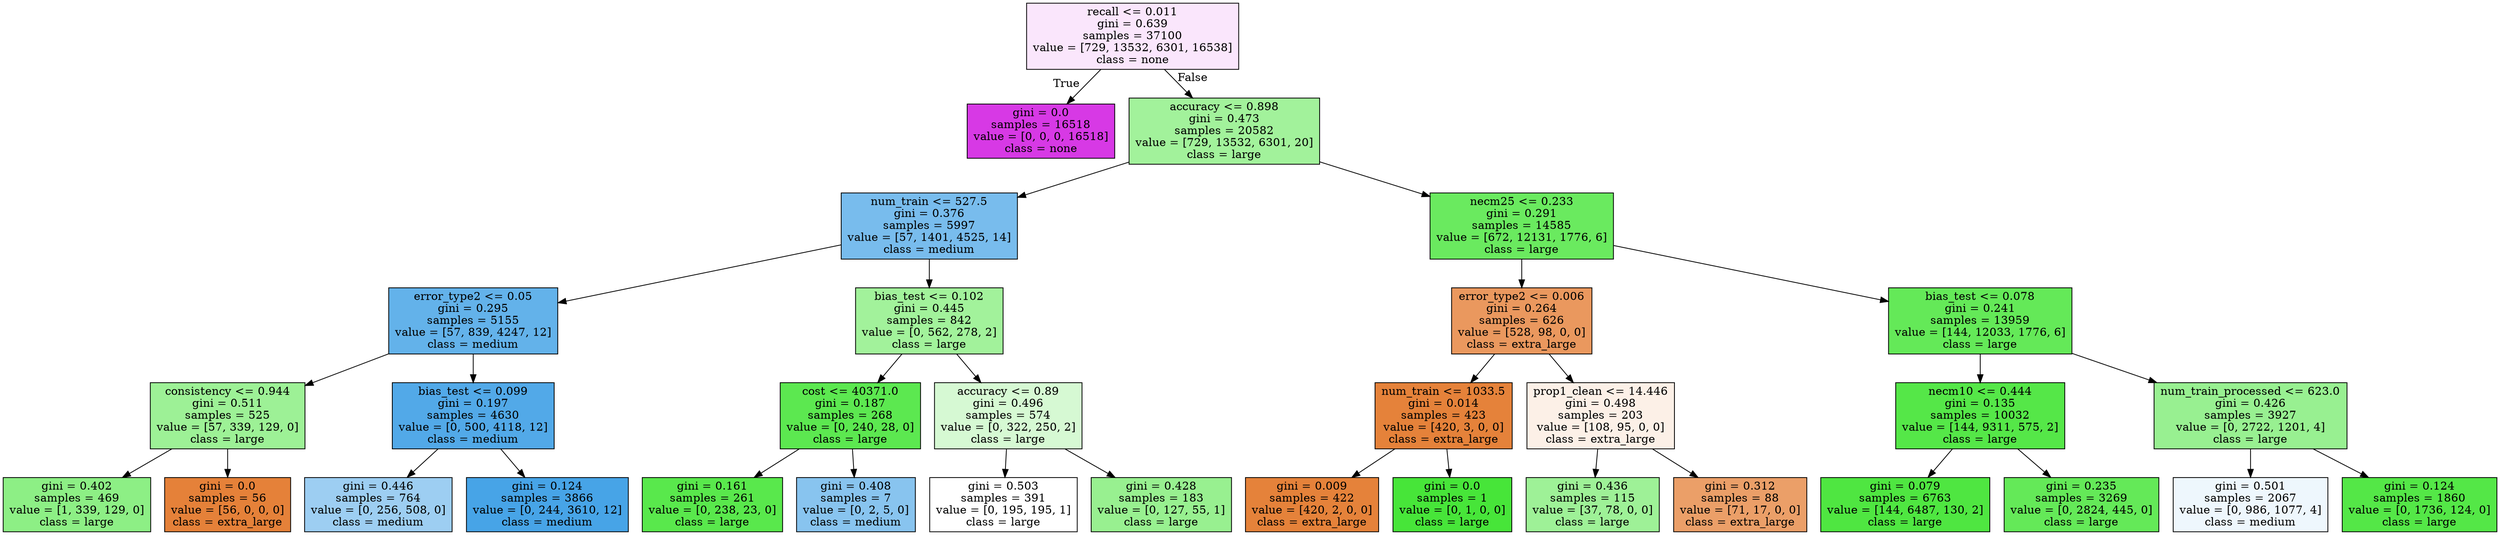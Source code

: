 digraph Tree {
node [shape=box, style="filled", color="black"] ;
0 [label="recall <= 0.011\ngini = 0.639\nsamples = 37100\nvalue = [729, 13532, 6301, 16538]\nclass = none", fillcolor="#fae6fc"] ;
1 [label="gini = 0.0\nsamples = 16518\nvalue = [0, 0, 0, 16518]\nclass = none", fillcolor="#d739e5"] ;
0 -> 1 [labeldistance=2.5, labelangle=45, headlabel="True"] ;
2 [label="accuracy <= 0.898\ngini = 0.473\nsamples = 20582\nvalue = [729, 13532, 6301, 20]\nclass = large", fillcolor="#a2f29b"] ;
0 -> 2 [labeldistance=2.5, labelangle=-45, headlabel="False"] ;
3 [label="num_train <= 527.5\ngini = 0.376\nsamples = 5997\nvalue = [57, 1401, 4525, 14]\nclass = medium", fillcolor="#78bced"] ;
2 -> 3 ;
4 [label="error_type2 <= 0.05\ngini = 0.295\nsamples = 5155\nvalue = [57, 839, 4247, 12]\nclass = medium", fillcolor="#63b2ea"] ;
3 -> 4 ;
5 [label="consistency <= 0.944\ngini = 0.511\nsamples = 525\nvalue = [57, 339, 129, 0]\nclass = large", fillcolor="#9df196"] ;
4 -> 5 ;
6 [label="gini = 0.402\nsamples = 469\nvalue = [1, 339, 129, 0]\nclass = large", fillcolor="#8def85"] ;
5 -> 6 ;
7 [label="gini = 0.0\nsamples = 56\nvalue = [56, 0, 0, 0]\nclass = extra_large", fillcolor="#e58139"] ;
5 -> 7 ;
8 [label="bias_test <= 0.099\ngini = 0.197\nsamples = 4630\nvalue = [0, 500, 4118, 12]\nclass = medium", fillcolor="#52a9e8"] ;
4 -> 8 ;
9 [label="gini = 0.446\nsamples = 764\nvalue = [0, 256, 508, 0]\nclass = medium", fillcolor="#9dcef2"] ;
8 -> 9 ;
10 [label="gini = 0.124\nsamples = 3866\nvalue = [0, 244, 3610, 12]\nclass = medium", fillcolor="#47a4e7"] ;
8 -> 10 ;
11 [label="bias_test <= 0.102\ngini = 0.445\nsamples = 842\nvalue = [0, 562, 278, 2]\nclass = large", fillcolor="#a2f29b"] ;
3 -> 11 ;
12 [label="cost <= 40371.0\ngini = 0.187\nsamples = 268\nvalue = [0, 240, 28, 0]\nclass = large", fillcolor="#5ce850"] ;
11 -> 12 ;
13 [label="gini = 0.161\nsamples = 261\nvalue = [0, 238, 23, 0]\nclass = large", fillcolor="#59e84c"] ;
12 -> 13 ;
14 [label="gini = 0.408\nsamples = 7\nvalue = [0, 2, 5, 0]\nclass = medium", fillcolor="#88c4ef"] ;
12 -> 14 ;
15 [label="accuracy <= 0.89\ngini = 0.496\nsamples = 574\nvalue = [0, 322, 250, 2]\nclass = large", fillcolor="#d6f9d3"] ;
11 -> 15 ;
16 [label="gini = 0.503\nsamples = 391\nvalue = [0, 195, 195, 1]\nclass = large", fillcolor="#ffffff"] ;
15 -> 16 ;
17 [label="gini = 0.428\nsamples = 183\nvalue = [0, 127, 55, 1]\nclass = large", fillcolor="#98f090"] ;
15 -> 17 ;
18 [label="necm25 <= 0.233\ngini = 0.291\nsamples = 14585\nvalue = [672, 12131, 1776, 6]\nclass = large", fillcolor="#6aea5f"] ;
2 -> 18 ;
19 [label="error_type2 <= 0.006\ngini = 0.264\nsamples = 626\nvalue = [528, 98, 0, 0]\nclass = extra_large", fillcolor="#ea985e"] ;
18 -> 19 ;
20 [label="num_train <= 1033.5\ngini = 0.014\nsamples = 423\nvalue = [420, 3, 0, 0]\nclass = extra_large", fillcolor="#e5823a"] ;
19 -> 20 ;
21 [label="gini = 0.009\nsamples = 422\nvalue = [420, 2, 0, 0]\nclass = extra_large", fillcolor="#e5823a"] ;
20 -> 21 ;
22 [label="gini = 0.0\nsamples = 1\nvalue = [0, 1, 0, 0]\nclass = large", fillcolor="#47e539"] ;
20 -> 22 ;
23 [label="prop1_clean <= 14.446\ngini = 0.498\nsamples = 203\nvalue = [108, 95, 0, 0]\nclass = extra_large", fillcolor="#fcf0e7"] ;
19 -> 23 ;
24 [label="gini = 0.436\nsamples = 115\nvalue = [37, 78, 0, 0]\nclass = large", fillcolor="#9ef197"] ;
23 -> 24 ;
25 [label="gini = 0.312\nsamples = 88\nvalue = [71, 17, 0, 0]\nclass = extra_large", fillcolor="#eb9f68"] ;
23 -> 25 ;
26 [label="bias_test <= 0.078\ngini = 0.241\nsamples = 13959\nvalue = [144, 12033, 1776, 6]\nclass = large", fillcolor="#64e958"] ;
18 -> 26 ;
27 [label="necm10 <= 0.444\ngini = 0.135\nsamples = 10032\nvalue = [144, 9311, 575, 2]\nclass = large", fillcolor="#55e748"] ;
26 -> 27 ;
28 [label="gini = 0.079\nsamples = 6763\nvalue = [144, 6487, 130, 2]\nclass = large", fillcolor="#4fe641"] ;
27 -> 28 ;
29 [label="gini = 0.235\nsamples = 3269\nvalue = [0, 2824, 445, 0]\nclass = large", fillcolor="#64e958"] ;
27 -> 29 ;
30 [label="num_train_processed <= 623.0\ngini = 0.426\nsamples = 3927\nvalue = [0, 2722, 1201, 4]\nclass = large", fillcolor="#98f091"] ;
26 -> 30 ;
31 [label="gini = 0.501\nsamples = 2067\nvalue = [0, 986, 1077, 4]\nclass = medium", fillcolor="#eef7fd"] ;
30 -> 31 ;
32 [label="gini = 0.124\nsamples = 1860\nvalue = [0, 1736, 124, 0]\nclass = large", fillcolor="#54e747"] ;
30 -> 32 ;
}